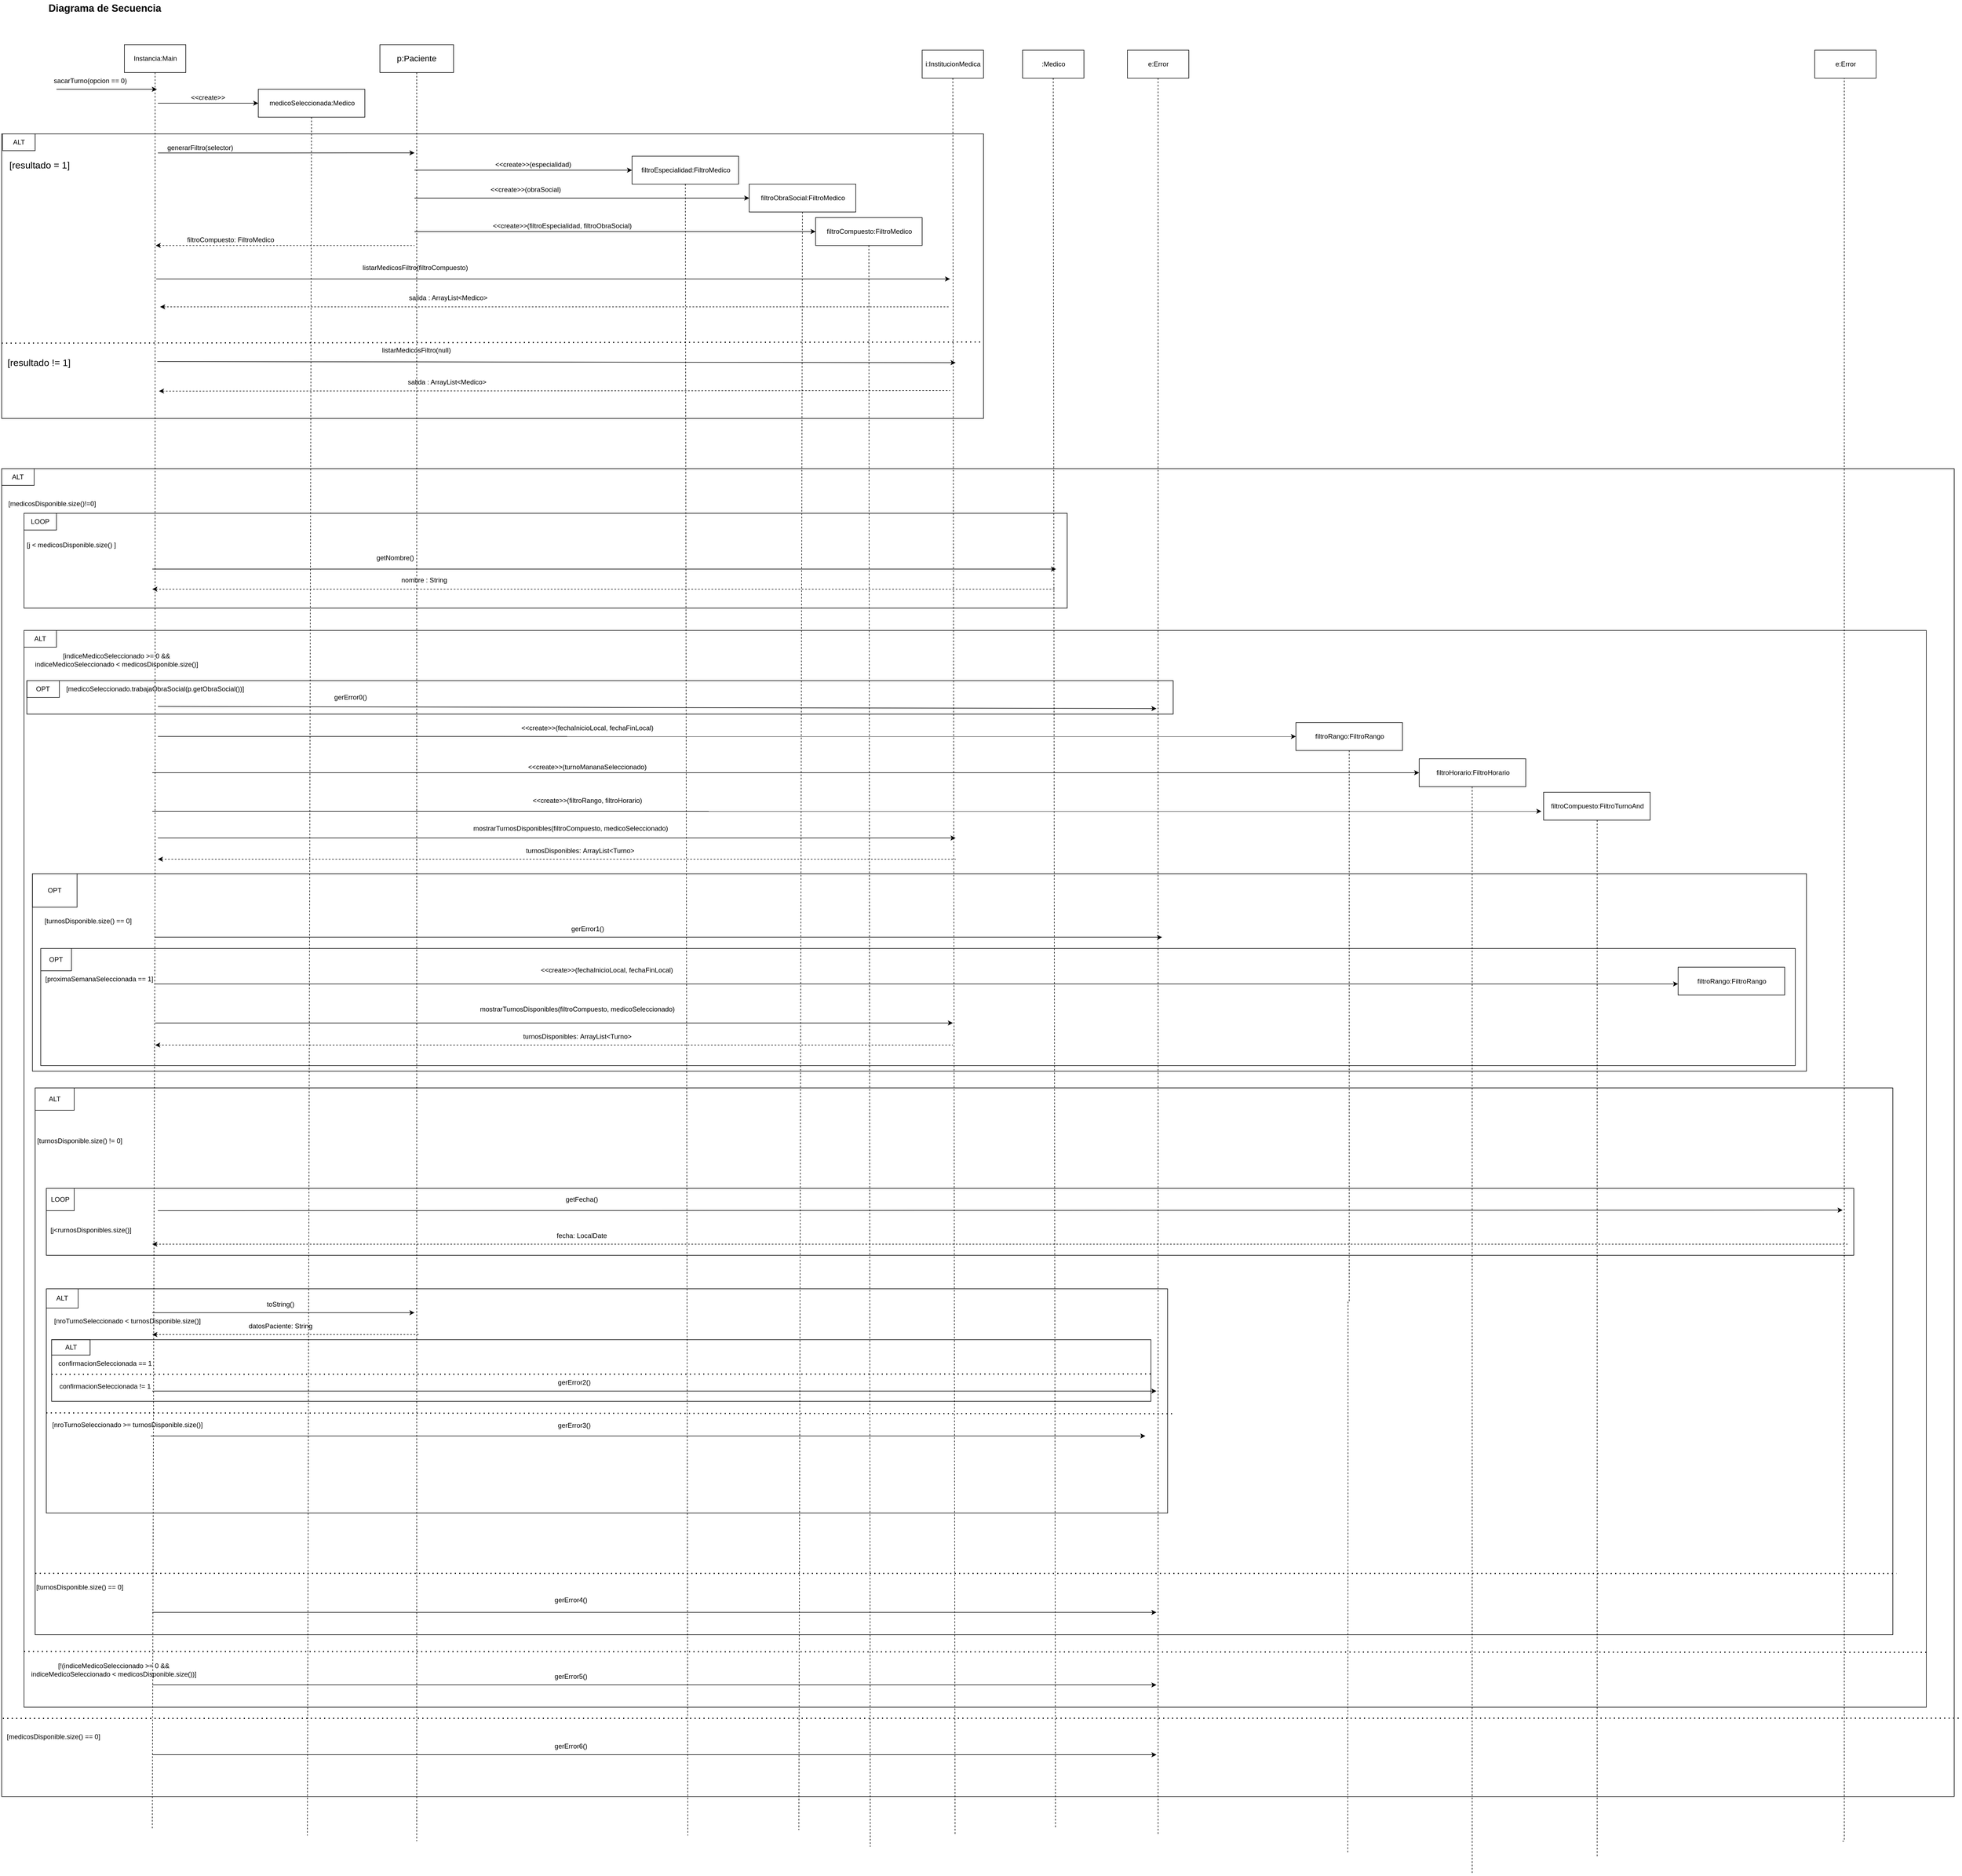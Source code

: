 <mxfile version="20.0.4" type="device"><diagram id="EBJR8EPV6_dT2gja8-X-" name="Página-1"><mxGraphModel dx="3163" dy="1237" grid="1" gridSize="10" guides="1" tooltips="1" connect="1" arrows="1" fold="1" page="1" pageScale="1" pageWidth="827" pageHeight="1169" math="0" shadow="0"><root><mxCell id="0"/><mxCell id="1" parent="0"/><mxCell id="T830kuzSw3Af8yIeznUt-2" style="rounded=0;orthogonalLoop=1;jettySize=auto;html=1;endArrow=none;endFill=0;dashed=1;" parent="1" source="T830kuzSw3Af8yIeznUt-1" edge="1"><mxGeometry relative="1" as="geometry"><mxPoint x="-210" y="3320" as="targetPoint"/><Array as="points"><mxPoint x="-205" y="1350"/><mxPoint x="-205" y="1580"/></Array></mxGeometry></mxCell><mxCell id="T830kuzSw3Af8yIeznUt-1" value="Instancia:Main" style="html=1;" parent="1" vertex="1"><mxGeometry x="-260" y="120" width="110" height="50" as="geometry"/></mxCell><mxCell id="T830kuzSw3Af8yIeznUt-4" style="edgeStyle=none;rounded=0;orthogonalLoop=1;jettySize=auto;html=1;dashed=1;endArrow=none;endFill=0;" parent="1" source="T830kuzSw3Af8yIeznUt-3" edge="1"><mxGeometry relative="1" as="geometry"><mxPoint x="68" y="3330" as="targetPoint"/></mxGeometry></mxCell><mxCell id="T830kuzSw3Af8yIeznUt-3" value="medicoSeleccionada:Medico" style="html=1;" parent="1" vertex="1"><mxGeometry x="-20" y="200" width="191" height="50" as="geometry"/></mxCell><mxCell id="T830kuzSw3Af8yIeznUt-6" value="" style="endArrow=classic;html=1;rounded=0;" parent="1" target="T830kuzSw3Af8yIeznUt-3" edge="1"><mxGeometry width="50" height="50" relative="1" as="geometry"><mxPoint x="-200" y="225" as="sourcePoint"/><mxPoint x="20" y="360" as="targetPoint"/></mxGeometry></mxCell><mxCell id="T830kuzSw3Af8yIeznUt-15" style="edgeStyle=none;rounded=0;orthogonalLoop=1;jettySize=auto;html=1;dashed=1;endArrow=none;endFill=0;" parent="1" source="T830kuzSw3Af8yIeznUt-16" edge="1"><mxGeometry relative="1" as="geometry"><mxPoint x="750" y="3330" as="targetPoint"/></mxGeometry></mxCell><mxCell id="T830kuzSw3Af8yIeznUt-16" value="filtroEspecialidad:FiltroMedico" style="html=1;" parent="1" vertex="1"><mxGeometry x="650" y="320" width="191" height="50" as="geometry"/></mxCell><mxCell id="T830kuzSw3Af8yIeznUt-17" style="edgeStyle=none;rounded=0;orthogonalLoop=1;jettySize=auto;html=1;dashed=1;endArrow=none;endFill=0;" parent="1" source="T830kuzSw3Af8yIeznUt-18" edge="1"><mxGeometry relative="1" as="geometry"><mxPoint x="949" y="3320" as="targetPoint"/></mxGeometry></mxCell><mxCell id="T830kuzSw3Af8yIeznUt-18" value="filtroObraSocial:FiltroMedico" style="html=1;" parent="1" vertex="1"><mxGeometry x="860" y="370" width="191" height="50" as="geometry"/></mxCell><mxCell id="T830kuzSw3Af8yIeznUt-21" value="&amp;lt;&amp;lt;create&amp;gt;&amp;gt;" style="text;html=1;strokeColor=none;fillColor=none;align=center;verticalAlign=middle;whiteSpace=wrap;rounded=0;" parent="1" vertex="1"><mxGeometry x="-140" y="200" width="60" height="30" as="geometry"/></mxCell><mxCell id="T830kuzSw3Af8yIeznUt-22" value="&amp;lt;&amp;lt;create&amp;gt;&amp;gt;(especialidad)" style="text;html=1;strokeColor=none;fillColor=none;align=center;verticalAlign=middle;whiteSpace=wrap;rounded=0;" parent="1" vertex="1"><mxGeometry x="398" y="320" width="150" height="30" as="geometry"/></mxCell><mxCell id="T830kuzSw3Af8yIeznUt-23" style="edgeStyle=none;rounded=0;orthogonalLoop=1;jettySize=auto;html=1;dashed=1;endArrow=none;endFill=0;" parent="1" source="T830kuzSw3Af8yIeznUt-24" edge="1"><mxGeometry relative="1" as="geometry"><mxPoint x="1077" y="3350" as="targetPoint"/></mxGeometry></mxCell><mxCell id="T830kuzSw3Af8yIeznUt-24" value="filtroCompuesto:FiltroMedico" style="html=1;" parent="1" vertex="1"><mxGeometry x="979" y="430" width="191" height="50" as="geometry"/></mxCell><mxCell id="T830kuzSw3Af8yIeznUt-25" value="" style="endArrow=classic;html=1;rounded=0;" parent="1" target="T830kuzSw3Af8yIeznUt-18" edge="1"><mxGeometry width="50" height="50" relative="1" as="geometry"><mxPoint x="260" y="395" as="sourcePoint"/><mxPoint x="300" y="395.336" as="targetPoint"/></mxGeometry></mxCell><mxCell id="T830kuzSw3Af8yIeznUt-26" value="" style="endArrow=classic;html=1;rounded=0;" parent="1" target="T830kuzSw3Af8yIeznUt-24" edge="1"><mxGeometry width="50" height="50" relative="1" as="geometry"><mxPoint x="260" y="455" as="sourcePoint"/><mxPoint x="500" y="454.937" as="targetPoint"/></mxGeometry></mxCell><mxCell id="T830kuzSw3Af8yIeznUt-19" value="" style="endArrow=classic;html=1;rounded=0;" parent="1" target="T830kuzSw3Af8yIeznUt-16" edge="1"><mxGeometry width="50" height="50" relative="1" as="geometry"><mxPoint x="260" y="345" as="sourcePoint"/><mxPoint x="-26" y="367.1" as="targetPoint"/></mxGeometry></mxCell><mxCell id="T830kuzSw3Af8yIeznUt-9" value="" style="rounded=0;whiteSpace=wrap;html=1;fillColor=none;" parent="1" vertex="1"><mxGeometry x="-480" y="280" width="1760" height="510" as="geometry"/></mxCell><mxCell id="T830kuzSw3Af8yIeznUt-10" value="ALT" style="rounded=0;whiteSpace=wrap;html=1;fillColor=none;" parent="1" vertex="1"><mxGeometry x="-478.24" y="280" width="58.24" height="30" as="geometry"/></mxCell><mxCell id="T830kuzSw3Af8yIeznUt-12" value="[resultado = 1]" style="text;html=1;strokeColor=none;fillColor=none;align=center;verticalAlign=middle;whiteSpace=wrap;rounded=0;fontSize=17;" parent="1" vertex="1"><mxGeometry x="-482.06" y="304.82" width="140" height="65.18" as="geometry"/></mxCell><mxCell id="T830kuzSw3Af8yIeznUt-13" value="[resultado != 1]" style="text;html=1;strokeColor=none;fillColor=none;align=center;verticalAlign=middle;whiteSpace=wrap;rounded=0;fontSize=17;" parent="1" vertex="1"><mxGeometry x="-480.0" y="658" width="133.82" height="65.17" as="geometry"/></mxCell><mxCell id="T830kuzSw3Af8yIeznUt-27" value="&amp;lt;&amp;lt;create&amp;gt;&amp;gt;(obraSocial)" style="text;html=1;strokeColor=none;fillColor=none;align=center;verticalAlign=middle;whiteSpace=wrap;rounded=0;" parent="1" vertex="1"><mxGeometry x="390" y="365.18" width="139" height="30" as="geometry"/></mxCell><mxCell id="T830kuzSw3Af8yIeznUt-28" value="&amp;lt;&amp;lt;create&amp;gt;&amp;gt;(filtroEspecialidad, filtroObraSocial)" style="text;html=1;strokeColor=none;fillColor=none;align=center;verticalAlign=middle;whiteSpace=wrap;rounded=0;" parent="1" vertex="1"><mxGeometry x="390" y="430" width="270" height="30" as="geometry"/></mxCell><mxCell id="T830kuzSw3Af8yIeznUt-29" style="rounded=0;orthogonalLoop=1;jettySize=auto;html=1;endArrow=none;endFill=0;dashed=1;" parent="1" source="T830kuzSw3Af8yIeznUt-30" edge="1"><mxGeometry relative="1" as="geometry"><mxPoint x="1229" y="3330" as="targetPoint"/></mxGeometry></mxCell><mxCell id="T830kuzSw3Af8yIeznUt-30" value="i:InstitucionMedica" style="html=1;" parent="1" vertex="1"><mxGeometry x="1170" y="130" width="110" height="50" as="geometry"/></mxCell><mxCell id="T830kuzSw3Af8yIeznUt-31" value="" style="endArrow=classic;html=1;rounded=0;" parent="1" edge="1"><mxGeometry width="50" height="50" relative="1" as="geometry"><mxPoint x="-203.0" y="540" as="sourcePoint"/><mxPoint x="1220" y="540" as="targetPoint"/></mxGeometry></mxCell><mxCell id="T830kuzSw3Af8yIeznUt-32" value="listarMedicosFiltro(filtroCompuesto)" style="text;html=1;align=center;verticalAlign=middle;resizable=0;points=[];autosize=1;strokeColor=none;fillColor=none;" parent="1" vertex="1"><mxGeometry x="156" y="505" width="210" height="30" as="geometry"/></mxCell><mxCell id="T830kuzSw3Af8yIeznUt-33" value="" style="endArrow=none;html=1;rounded=0;endFill=0;startArrow=classic;startFill=1;dashed=1;" parent="1" edge="1"><mxGeometry width="50" height="50" relative="1" as="geometry"><mxPoint x="-196.0" y="590" as="sourcePoint"/><mxPoint x="1220" y="590" as="targetPoint"/></mxGeometry></mxCell><mxCell id="T830kuzSw3Af8yIeznUt-34" value="salida : ArrayList&amp;lt;Medico&amp;gt;" style="text;html=1;align=center;verticalAlign=middle;resizable=0;points=[];autosize=1;strokeColor=none;fillColor=none;" parent="1" vertex="1"><mxGeometry x="240" y="564" width="160" height="20" as="geometry"/></mxCell><mxCell id="T830kuzSw3Af8yIeznUt-35" value="" style="endArrow=classic;html=1;rounded=0;" parent="1" edge="1"><mxGeometry width="50" height="50" relative="1" as="geometry"><mxPoint x="-201.0" y="688" as="sourcePoint"/><mxPoint x="1230" y="690" as="targetPoint"/></mxGeometry></mxCell><mxCell id="T830kuzSw3Af8yIeznUt-36" value="listarMedicosFiltro(null)" style="text;html=1;align=center;verticalAlign=middle;resizable=0;points=[];autosize=1;strokeColor=none;fillColor=none;" parent="1" vertex="1"><mxGeometry x="188" y="653" width="150" height="30" as="geometry"/></mxCell><mxCell id="T830kuzSw3Af8yIeznUt-37" value="" style="endArrow=none;html=1;rounded=0;endFill=0;startArrow=classic;startFill=1;dashed=1;" parent="1" edge="1"><mxGeometry width="50" height="50" relative="1" as="geometry"><mxPoint x="-198.0" y="741" as="sourcePoint"/><mxPoint x="1220" y="740" as="targetPoint"/></mxGeometry></mxCell><mxCell id="T830kuzSw3Af8yIeznUt-38" value="salida : ArrayList&amp;lt;Medico&amp;gt;" style="text;html=1;align=center;verticalAlign=middle;resizable=0;points=[];autosize=1;strokeColor=none;fillColor=none;" parent="1" vertex="1"><mxGeometry x="238" y="715" width="160" height="20" as="geometry"/></mxCell><mxCell id="T830kuzSw3Af8yIeznUt-39" value="" style="endArrow=none;dashed=1;html=1;dashPattern=1 3;strokeWidth=2;rounded=0;" parent="1" edge="1"><mxGeometry width="50" height="50" relative="1" as="geometry"><mxPoint x="-480" y="655" as="sourcePoint"/><mxPoint x="1280" y="653" as="targetPoint"/></mxGeometry></mxCell><mxCell id="T830kuzSw3Af8yIeznUt-40" value="" style="rounded=0;whiteSpace=wrap;html=1;fillColor=none;" parent="1" vertex="1"><mxGeometry x="-480" y="880" width="3500" height="2380" as="geometry"/></mxCell><mxCell id="T830kuzSw3Af8yIeznUt-41" value="ALT" style="rounded=0;whiteSpace=wrap;html=1;fillColor=none;" parent="1" vertex="1"><mxGeometry x="-480" y="880" width="58.24" height="30" as="geometry"/></mxCell><mxCell id="T830kuzSw3Af8yIeznUt-42" value="[medicosDisponible.size()!=0]" style="text;html=1;strokeColor=none;fillColor=none;align=center;verticalAlign=middle;whiteSpace=wrap;rounded=0;" parent="1" vertex="1"><mxGeometry x="-434.85" y="910" width="90.59" height="65.183" as="geometry"/></mxCell><mxCell id="T830kuzSw3Af8yIeznUt-43" value="[medicosDisponible.size() == 0]" style="text;html=1;strokeColor=none;fillColor=none;align=center;verticalAlign=middle;whiteSpace=wrap;rounded=0;" parent="1" vertex="1"><mxGeometry x="-480" y="3120" width="185.59" height="65.17" as="geometry"/></mxCell><mxCell id="T830kuzSw3Af8yIeznUt-45" value="" style="rounded=0;whiteSpace=wrap;html=1;fillColor=none;" parent="1" vertex="1"><mxGeometry x="-440" y="960" width="1870" height="170" as="geometry"/></mxCell><mxCell id="T830kuzSw3Af8yIeznUt-46" value="LOOP" style="rounded=0;whiteSpace=wrap;html=1;fillColor=none;" parent="1" vertex="1"><mxGeometry x="-440" y="960" width="58.24" height="30" as="geometry"/></mxCell><mxCell id="T830kuzSw3Af8yIeznUt-48" value="[j &amp;lt; medicosDisponible.size() ]" style="text;html=1;strokeColor=none;fillColor=none;align=center;verticalAlign=middle;whiteSpace=wrap;rounded=0;" parent="1" vertex="1"><mxGeometry x="-440" y="984.82" width="170" height="65.18" as="geometry"/></mxCell><mxCell id="T830kuzSw3Af8yIeznUt-49" style="rounded=0;orthogonalLoop=1;jettySize=auto;html=1;endArrow=none;endFill=0;dashed=1;" parent="1" source="T830kuzSw3Af8yIeznUt-50" edge="1"><mxGeometry relative="1" as="geometry"><mxPoint x="1409" y="3315.555" as="targetPoint"/></mxGeometry></mxCell><mxCell id="T830kuzSw3Af8yIeznUt-50" value=":Medico" style="html=1;" parent="1" vertex="1"><mxGeometry x="1350" y="130" width="110" height="50" as="geometry"/></mxCell><mxCell id="T830kuzSw3Af8yIeznUt-51" value="" style="endArrow=classic;html=1;rounded=0;" parent="1" edge="1"><mxGeometry width="50" height="50" relative="1" as="geometry"><mxPoint x="-210" y="1060" as="sourcePoint"/><mxPoint x="1410" y="1060" as="targetPoint"/></mxGeometry></mxCell><mxCell id="T830kuzSw3Af8yIeznUt-52" value="getNombre()" style="text;html=1;align=center;verticalAlign=middle;resizable=0;points=[];autosize=1;strokeColor=none;fillColor=none;" parent="1" vertex="1"><mxGeometry x="184.59" y="1030" width="80" height="20" as="geometry"/></mxCell><mxCell id="T830kuzSw3Af8yIeznUt-54" value="" style="endArrow=none;html=1;rounded=0;endFill=0;startArrow=classic;startFill=1;dashed=1;" parent="1" edge="1"><mxGeometry width="50" height="50" relative="1" as="geometry"><mxPoint x="-210" y="1096" as="sourcePoint"/><mxPoint x="1410" y="1096" as="targetPoint"/></mxGeometry></mxCell><mxCell id="T830kuzSw3Af8yIeznUt-55" value="nombre : String" style="text;html=1;align=center;verticalAlign=middle;resizable=0;points=[];autosize=1;strokeColor=none;fillColor=none;" parent="1" vertex="1"><mxGeometry x="226.59" y="1070" width="100" height="20" as="geometry"/></mxCell><mxCell id="T830kuzSw3Af8yIeznUt-57" value="ALT" style="rounded=0;whiteSpace=wrap;html=1;fillColor=none;" parent="1" vertex="1"><mxGeometry x="-440" y="1170" width="58.24" height="30" as="geometry"/></mxCell><mxCell id="T830kuzSw3Af8yIeznUt-58" value="[indiceMedicoSeleccionado &amp;gt;= 0 &amp;amp;&amp;amp; indiceMedicoSeleccionado &amp;lt; medicosDisponible.size()]" style="text;html=1;strokeColor=none;fillColor=none;align=center;verticalAlign=middle;whiteSpace=wrap;rounded=0;" parent="1" vertex="1"><mxGeometry x="-434.85" y="1190" width="321.76" height="65.18" as="geometry"/></mxCell><mxCell id="1_CJOZ4o1NjYepCxBy6E-1" value="" style="rounded=0;whiteSpace=wrap;html=1;fillColor=none;" parent="1" vertex="1"><mxGeometry x="-440" y="1170" width="3410" height="1930" as="geometry"/></mxCell><mxCell id="1_CJOZ4o1NjYepCxBy6E-2" value="" style="rounded=0;whiteSpace=wrap;html=1;fillColor=none;" parent="1" vertex="1"><mxGeometry x="-434.85" y="1260" width="2054.85" height="60" as="geometry"/></mxCell><mxCell id="1_CJOZ4o1NjYepCxBy6E-4" value="OPT" style="rounded=0;whiteSpace=wrap;html=1;fillColor=none;" parent="1" vertex="1"><mxGeometry x="-434.85" y="1260" width="58.24" height="30" as="geometry"/></mxCell><mxCell id="1_CJOZ4o1NjYepCxBy6E-6" value="" style="endArrow=classic;html=1;rounded=0;" parent="1" edge="1"><mxGeometry width="50" height="50" relative="1" as="geometry"><mxPoint x="-381.76" y="200" as="sourcePoint"/><mxPoint x="-201.76" y="200" as="targetPoint"/></mxGeometry></mxCell><mxCell id="1_CJOZ4o1NjYepCxBy6E-7" value="sacarTurno(opcion == 0)" style="text;html=1;strokeColor=none;fillColor=none;align=center;verticalAlign=middle;whiteSpace=wrap;rounded=0;" parent="1" vertex="1"><mxGeometry x="-395.58" y="170" width="150" height="30" as="geometry"/></mxCell><mxCell id="1_CJOZ4o1NjYepCxBy6E-8" value="&lt;span style=&quot;font-size: 18px;&quot;&gt;&lt;font style=&quot;font-size: 18px;&quot;&gt;Diagrama de Secuencia&lt;/font&gt;&lt;/span&gt;" style="text;html=1;strokeColor=none;fillColor=none;align=center;verticalAlign=middle;whiteSpace=wrap;rounded=0;fontSize=18;fontStyle=1" parent="1" vertex="1"><mxGeometry x="-410" y="40" width="230" height="30" as="geometry"/></mxCell><mxCell id="OgvEEjczR3sJGs_Z30cg-75" style="edgeStyle=orthogonalEdgeStyle;rounded=0;orthogonalLoop=1;jettySize=auto;html=1;dashed=1;endArrow=none;endFill=0;" parent="1" source="1_CJOZ4o1NjYepCxBy6E-10" edge="1"><mxGeometry relative="1" as="geometry"><mxPoint x="264" y="3340" as="targetPoint"/></mxGeometry></mxCell><mxCell id="1_CJOZ4o1NjYepCxBy6E-10" value="&lt;font style=&quot;font-size: 15px;&quot;&gt;p:Paciente&lt;/font&gt;" style="rounded=0;whiteSpace=wrap;html=1;fontSize=17;" parent="1" vertex="1"><mxGeometry x="198" y="120" width="132" height="50" as="geometry"/></mxCell><mxCell id="1_CJOZ4o1NjYepCxBy6E-16" value="" style="endArrow=classic;html=1;rounded=0;" parent="1" edge="1"><mxGeometry width="50" height="50" relative="1" as="geometry"><mxPoint x="-200" y="314.17" as="sourcePoint"/><mxPoint x="260" y="314" as="targetPoint"/></mxGeometry></mxCell><mxCell id="1_CJOZ4o1NjYepCxBy6E-17" value="generarFiltro(selector)" style="text;html=1;strokeColor=none;fillColor=none;align=center;verticalAlign=middle;whiteSpace=wrap;rounded=0;" parent="1" vertex="1"><mxGeometry x="-178.24" y="290" width="108.24" height="30" as="geometry"/></mxCell><mxCell id="1_CJOZ4o1NjYepCxBy6E-18" value="" style="endArrow=none;html=1;rounded=0;endFill=0;startArrow=classic;startFill=1;dashed=1;" parent="1" edge="1"><mxGeometry width="50" height="50" relative="1" as="geometry"><mxPoint x="-204" y="480" as="sourcePoint"/><mxPoint x="260" y="480" as="targetPoint"/></mxGeometry></mxCell><mxCell id="1_CJOZ4o1NjYepCxBy6E-19" value="filtroCompuesto: FiltroMedico" style="text;html=1;align=center;verticalAlign=middle;resizable=0;points=[];autosize=1;strokeColor=none;fillColor=none;" parent="1" vertex="1"><mxGeometry x="-160" y="455" width="180" height="30" as="geometry"/></mxCell><mxCell id="1_CJOZ4o1NjYepCxBy6E-20" value="" style="endArrow=classic;html=1;rounded=0;" parent="1" edge="1"><mxGeometry width="50" height="50" relative="1" as="geometry"><mxPoint x="-200" y="1306.29" as="sourcePoint"/><mxPoint x="1590" y="1310" as="targetPoint"/></mxGeometry></mxCell><mxCell id="1_CJOZ4o1NjYepCxBy6E-23" style="edgeStyle=orthogonalEdgeStyle;rounded=0;orthogonalLoop=1;jettySize=auto;html=1;dashed=1;fontSize=15;endArrow=none;endFill=0;" parent="1" source="1_CJOZ4o1NjYepCxBy6E-22" edge="1"><mxGeometry relative="1" as="geometry"><mxPoint x="1593" y="3330" as="targetPoint"/></mxGeometry></mxCell><mxCell id="1_CJOZ4o1NjYepCxBy6E-22" value="e:Error" style="html=1;" parent="1" vertex="1"><mxGeometry x="1538" y="130" width="110" height="50" as="geometry"/></mxCell><mxCell id="1_CJOZ4o1NjYepCxBy6E-24" value="gerError0()" style="text;html=1;align=center;verticalAlign=middle;resizable=0;points=[];autosize=1;strokeColor=none;fillColor=none;" parent="1" vertex="1"><mxGeometry x="104.59" y="1275" width="80" height="30" as="geometry"/></mxCell><mxCell id="1_CJOZ4o1NjYepCxBy6E-40" style="edgeStyle=orthogonalEdgeStyle;rounded=0;orthogonalLoop=1;jettySize=auto;html=1;dashed=1;fontSize=15;endArrow=none;endFill=0;" parent="1" source="1_CJOZ4o1NjYepCxBy6E-35" edge="1"><mxGeometry relative="1" as="geometry"><mxPoint x="1933" y="3360" as="targetPoint"/></mxGeometry></mxCell><mxCell id="1_CJOZ4o1NjYepCxBy6E-35" value="filtroRango:FiltroRango" style="html=1;" parent="1" vertex="1"><mxGeometry x="1840" y="1335.18" width="191" height="50" as="geometry"/></mxCell><mxCell id="1_CJOZ4o1NjYepCxBy6E-41" style="edgeStyle=orthogonalEdgeStyle;rounded=0;orthogonalLoop=1;jettySize=auto;html=1;dashed=1;fontSize=15;endArrow=none;endFill=0;" parent="1" source="1_CJOZ4o1NjYepCxBy6E-37" edge="1"><mxGeometry relative="1" as="geometry"><mxPoint x="2156" y="3400" as="targetPoint"/><Array as="points"><mxPoint x="2156" y="3390"/></Array></mxGeometry></mxCell><mxCell id="1_CJOZ4o1NjYepCxBy6E-37" value="filtroHorario:FiltroHorario" style="html=1;" parent="1" vertex="1"><mxGeometry x="2061" y="1400" width="191" height="50" as="geometry"/></mxCell><mxCell id="1_CJOZ4o1NjYepCxBy6E-42" style="edgeStyle=orthogonalEdgeStyle;rounded=0;orthogonalLoop=1;jettySize=auto;html=1;dashed=1;fontSize=15;endArrow=none;endFill=0;" parent="1" source="1_CJOZ4o1NjYepCxBy6E-38" edge="1"><mxGeometry relative="1" as="geometry"><mxPoint x="2380" y="3370" as="targetPoint"/><Array as="points"><mxPoint x="2380" y="2150"/></Array></mxGeometry></mxCell><mxCell id="1_CJOZ4o1NjYepCxBy6E-38" value="filtroCompuesto:FiltroTurnoAnd" style="html=1;" parent="1" vertex="1"><mxGeometry x="2284" y="1460" width="191" height="50" as="geometry"/></mxCell><mxCell id="1_CJOZ4o1NjYepCxBy6E-43" value="" style="endArrow=classic;html=1;rounded=0;entryX=0;entryY=0.5;entryDx=0;entryDy=0;" parent="1" target="1_CJOZ4o1NjYepCxBy6E-35" edge="1"><mxGeometry width="50" height="50" relative="1" as="geometry"><mxPoint x="-200" y="1360" as="sourcePoint"/><mxPoint x="1790" y="1342" as="targetPoint"/></mxGeometry></mxCell><mxCell id="1_CJOZ4o1NjYepCxBy6E-44" value="" style="endArrow=classic;html=1;rounded=0;entryX=0;entryY=0.5;entryDx=0;entryDy=0;" parent="1" target="1_CJOZ4o1NjYepCxBy6E-37" edge="1"><mxGeometry width="50" height="50" relative="1" as="geometry"><mxPoint x="-210" y="1425" as="sourcePoint"/><mxPoint x="1800" y="1385.18" as="targetPoint"/></mxGeometry></mxCell><mxCell id="1_CJOZ4o1NjYepCxBy6E-45" value="" style="endArrow=classic;html=1;rounded=0;" parent="1" edge="1"><mxGeometry width="50" height="50" relative="1" as="geometry"><mxPoint x="-210" y="1494" as="sourcePoint"/><mxPoint x="2280" y="1494.17" as="targetPoint"/></mxGeometry></mxCell><mxCell id="1_CJOZ4o1NjYepCxBy6E-46" value="&amp;lt;&amp;lt;create&amp;gt;&amp;gt;(fechaInicioLocal, fechaFinLocal)" style="text;html=1;strokeColor=none;fillColor=none;align=center;verticalAlign=middle;whiteSpace=wrap;rounded=0;" parent="1" vertex="1"><mxGeometry x="450" y="1330" width="240" height="30" as="geometry"/></mxCell><mxCell id="1_CJOZ4o1NjYepCxBy6E-47" value="&amp;lt;&amp;lt;create&amp;gt;&amp;gt;(turnoMananaSeleccionado)" style="text;html=1;strokeColor=none;fillColor=none;align=center;verticalAlign=middle;whiteSpace=wrap;rounded=0;" parent="1" vertex="1"><mxGeometry x="450" y="1400" width="240" height="30" as="geometry"/></mxCell><mxCell id="1_CJOZ4o1NjYepCxBy6E-48" value="&amp;lt;&amp;lt;create&amp;gt;&amp;gt;(filtroRango, filtroHorario)" style="text;html=1;strokeColor=none;fillColor=none;align=center;verticalAlign=middle;whiteSpace=wrap;rounded=0;" parent="1" vertex="1"><mxGeometry x="450" y="1460" width="240" height="30" as="geometry"/></mxCell><mxCell id="1_CJOZ4o1NjYepCxBy6E-50" value="" style="endArrow=classic;html=1;rounded=0;" parent="1" edge="1"><mxGeometry width="50" height="50" relative="1" as="geometry"><mxPoint x="-200" y="1542" as="sourcePoint"/><mxPoint x="1230" y="1542" as="targetPoint"/></mxGeometry></mxCell><mxCell id="1_CJOZ4o1NjYepCxBy6E-53" value="mostrarTurnosDisponibles(filtroCompuesto, medicoSeleccionado)" style="text;html=1;strokeColor=none;fillColor=none;align=center;verticalAlign=middle;whiteSpace=wrap;rounded=0;" parent="1" vertex="1"><mxGeometry x="310" y="1510" width="460" height="30" as="geometry"/></mxCell><mxCell id="1_CJOZ4o1NjYepCxBy6E-54" value="" style="endArrow=none;html=1;rounded=0;endFill=0;startArrow=classic;startFill=1;dashed=1;" parent="1" edge="1"><mxGeometry width="50" height="50" relative="1" as="geometry"><mxPoint x="-200" y="1580" as="sourcePoint"/><mxPoint x="1230" y="1580" as="targetPoint"/></mxGeometry></mxCell><mxCell id="1_CJOZ4o1NjYepCxBy6E-55" value="turnosDisponibles:&amp;nbsp;ArrayList&amp;lt;Turno&amp;gt;" style="text;html=1;strokeColor=none;fillColor=none;align=center;verticalAlign=middle;whiteSpace=wrap;rounded=0;" parent="1" vertex="1"><mxGeometry x="326.59" y="1550" width="460" height="30" as="geometry"/></mxCell><mxCell id="OgvEEjczR3sJGs_Z30cg-4" value="" style="group" parent="1" vertex="1" connectable="0"><mxGeometry x="-434.85" y="1470" width="3190" height="590" as="geometry"/></mxCell><mxCell id="OgvEEjczR3sJGs_Z30cg-5" value="" style="rounded=0;whiteSpace=wrap;html=1;fillColor=none;" parent="OgvEEjczR3sJGs_Z30cg-4" vertex="1"><mxGeometry x="10" y="136" width="3180" height="354" as="geometry"/></mxCell><mxCell id="OgvEEjczR3sJGs_Z30cg-6" value="OPT" style="rounded=0;whiteSpace=wrap;html=1;fillColor=none;" parent="OgvEEjczR3sJGs_Z30cg-4" vertex="1"><mxGeometry x="10" y="136" width="80" height="60" as="geometry"/></mxCell><mxCell id="OgvEEjczR3sJGs_Z30cg-7" value="[turnosDisponible.size() == 0]" style="text;html=1;strokeColor=none;fillColor=none;align=center;verticalAlign=middle;whiteSpace=wrap;rounded=0;" parent="OgvEEjczR3sJGs_Z30cg-4" vertex="1"><mxGeometry x="-10" y="206" width="240" height="30" as="geometry"/></mxCell><mxCell id="OgvEEjczR3sJGs_Z30cg-13" value="" style="endArrow=classic;html=1;rounded=0;" parent="OgvEEjczR3sJGs_Z30cg-4" edge="1"><mxGeometry width="50" height="50" relative="1" as="geometry"><mxPoint x="230" y="250" as="sourcePoint"/><mxPoint x="2034.85" y="250" as="targetPoint"/></mxGeometry></mxCell><mxCell id="OgvEEjczR3sJGs_Z30cg-14" value="gerError1()" style="text;html=1;align=center;verticalAlign=middle;resizable=0;points=[];autosize=1;strokeColor=none;fillColor=none;" parent="OgvEEjczR3sJGs_Z30cg-4" vertex="1"><mxGeometry x="964.85" y="220" width="80" height="30" as="geometry"/></mxCell><mxCell id="OgvEEjczR3sJGs_Z30cg-16" value="OPT" style="rounded=0;whiteSpace=wrap;html=1;fillColor=none;" parent="OgvEEjczR3sJGs_Z30cg-4" vertex="1"><mxGeometry x="24.85" y="270" width="55.15" height="40" as="geometry"/></mxCell><mxCell id="OgvEEjczR3sJGs_Z30cg-17" value="" style="rounded=0;whiteSpace=wrap;html=1;fillColor=none;" parent="OgvEEjczR3sJGs_Z30cg-4" vertex="1"><mxGeometry x="24.85" y="270" width="3145.15" height="210" as="geometry"/></mxCell><mxCell id="1_CJOZ4o1NjYepCxBy6E-68" value="filtroRango:FiltroRango" style="html=1;" parent="OgvEEjczR3sJGs_Z30cg-4" vertex="1"><mxGeometry x="2960" y="303.57" width="191" height="50" as="geometry"/></mxCell><mxCell id="1_CJOZ4o1NjYepCxBy6E-69" value="" style="endArrow=classic;html=1;rounded=0;" parent="OgvEEjczR3sJGs_Z30cg-4" edge="1"><mxGeometry width="50" height="50" relative="1" as="geometry"><mxPoint x="230" y="333.57" as="sourcePoint"/><mxPoint x="2960" y="333.57" as="targetPoint"/></mxGeometry></mxCell><mxCell id="1_CJOZ4o1NjYepCxBy6E-70" value="&amp;lt;&amp;lt;create&amp;gt;&amp;gt;(fechaInicioLocal, fechaFinLocal)" style="text;html=1;strokeColor=none;fillColor=none;align=center;verticalAlign=middle;whiteSpace=wrap;rounded=0;" parent="OgvEEjczR3sJGs_Z30cg-4" vertex="1"><mxGeometry x="920" y="293.57" width="240" height="30" as="geometry"/></mxCell><mxCell id="1_CJOZ4o1NjYepCxBy6E-71" value="" style="endArrow=classic;html=1;rounded=0;" parent="OgvEEjczR3sJGs_Z30cg-4" edge="1"><mxGeometry width="50" height="50" relative="1" as="geometry"><mxPoint x="230" y="403.57" as="sourcePoint"/><mxPoint x="1660" y="403.57" as="targetPoint"/></mxGeometry></mxCell><mxCell id="1_CJOZ4o1NjYepCxBy6E-72" value="mostrarTurnosDisponibles(filtroCompuesto, medicoSeleccionado)" style="text;html=1;strokeColor=none;fillColor=none;align=center;verticalAlign=middle;whiteSpace=wrap;rounded=0;" parent="OgvEEjczR3sJGs_Z30cg-4" vertex="1"><mxGeometry x="756.59" y="363.57" width="460" height="30" as="geometry"/></mxCell><mxCell id="OgvEEjczR3sJGs_Z30cg-18" value="[proximaSemanaSeleccionada == 1]" style="text;html=1;strokeColor=none;fillColor=none;align=center;verticalAlign=middle;whiteSpace=wrap;rounded=0;" parent="OgvEEjczR3sJGs_Z30cg-4" vertex="1"><mxGeometry x="10.0" y="310" width="240" height="30" as="geometry"/></mxCell><mxCell id="OgvEEjczR3sJGs_Z30cg-19" value="" style="endArrow=none;html=1;rounded=0;endFill=0;startArrow=classic;startFill=1;dashed=1;" parent="OgvEEjczR3sJGs_Z30cg-4" edge="1"><mxGeometry width="50" height="50" relative="1" as="geometry"><mxPoint x="230" y="443.14" as="sourcePoint"/><mxPoint x="1660" y="443.14" as="targetPoint"/></mxGeometry></mxCell><mxCell id="OgvEEjczR3sJGs_Z30cg-20" value="turnosDisponibles:&amp;nbsp;ArrayList&amp;lt;Turno&amp;gt;" style="text;html=1;strokeColor=none;fillColor=none;align=center;verticalAlign=middle;whiteSpace=wrap;rounded=0;" parent="OgvEEjczR3sJGs_Z30cg-4" vertex="1"><mxGeometry x="756.59" y="413.14" width="460" height="30" as="geometry"/></mxCell><mxCell id="1_CJOZ4o1NjYepCxBy6E-73" value="" style="rounded=0;whiteSpace=wrap;html=1;fillColor=none;" parent="1" vertex="1"><mxGeometry x="-420" y="1990" width="3330" height="980" as="geometry"/></mxCell><mxCell id="1_CJOZ4o1NjYepCxBy6E-74" value="ALT" style="rounded=0;whiteSpace=wrap;html=1;fillColor=none;" parent="1" vertex="1"><mxGeometry x="-420" y="1990" width="70" height="40" as="geometry"/></mxCell><mxCell id="1_CJOZ4o1NjYepCxBy6E-85" value="[turnosDisponible.size() != 0]" style="text;html=1;strokeColor=none;fillColor=none;align=center;verticalAlign=middle;whiteSpace=wrap;rounded=0;" parent="1" vertex="1"><mxGeometry x="-460" y="2070" width="240" height="30" as="geometry"/></mxCell><mxCell id="1_CJOZ4o1NjYepCxBy6E-86" value="" style="rounded=0;whiteSpace=wrap;html=1;fillColor=none;" parent="1" vertex="1"><mxGeometry x="-400" y="2170" width="3240" height="120" as="geometry"/></mxCell><mxCell id="1_CJOZ4o1NjYepCxBy6E-87" value="LOOP" style="rounded=0;whiteSpace=wrap;html=1;fillColor=none;" parent="1" vertex="1"><mxGeometry x="-400" y="2170" width="50" height="40" as="geometry"/></mxCell><mxCell id="1_CJOZ4o1NjYepCxBy6E-88" value="[j&amp;lt;rurnosDisponibles.size()]" style="text;html=1;strokeColor=none;fillColor=none;align=center;verticalAlign=middle;whiteSpace=wrap;rounded=0;" parent="1" vertex="1"><mxGeometry x="-440" y="2230" width="240" height="30" as="geometry"/></mxCell><mxCell id="1_CJOZ4o1NjYepCxBy6E-91" value="" style="group" parent="1" vertex="1" connectable="0"><mxGeometry x="-400" y="2350" width="2010" height="402" as="geometry"/></mxCell><mxCell id="1_CJOZ4o1NjYepCxBy6E-89" value="" style="rounded=0;whiteSpace=wrap;html=1;fillColor=none;" parent="1_CJOZ4o1NjYepCxBy6E-91" vertex="1"><mxGeometry width="2010" height="402" as="geometry"/></mxCell><mxCell id="1_CJOZ4o1NjYepCxBy6E-90" value="ALT" style="rounded=0;whiteSpace=wrap;html=1;fillColor=none;" parent="1_CJOZ4o1NjYepCxBy6E-91" vertex="1"><mxGeometry width="57.079" height="34.536" as="geometry"/></mxCell><mxCell id="OgvEEjczR3sJGs_Z30cg-30" value="[nroTurnoSeleccionado &amp;lt; turnosDisponible.size()]" style="text;html=1;align=center;verticalAlign=middle;resizable=0;points=[];autosize=1;strokeColor=none;fillColor=none;" parent="1_CJOZ4o1NjYepCxBy6E-91" vertex="1"><mxGeometry y="42.822" width="290" height="30" as="geometry"/></mxCell><mxCell id="OgvEEjczR3sJGs_Z30cg-60" value="[nroTurnoSeleccionado &amp;gt;= turnosDisponible.size()]" style="text;html=1;align=center;verticalAlign=middle;resizable=0;points=[];autosize=1;strokeColor=none;fillColor=none;" parent="1_CJOZ4o1NjYepCxBy6E-91" vertex="1"><mxGeometry y="229.317" width="290" height="30" as="geometry"/></mxCell><mxCell id="OgvEEjczR3sJGs_Z30cg-36" value="datosPaciente: String" style="text;html=1;strokeColor=none;fillColor=none;align=center;verticalAlign=middle;whiteSpace=wrap;rounded=0;" parent="1_CJOZ4o1NjYepCxBy6E-91" vertex="1"><mxGeometry x="190" y="52.0" width="460" height="30" as="geometry"/></mxCell><mxCell id="OgvEEjczR3sJGs_Z30cg-33" value="" style="endArrow=none;html=1;rounded=0;endFill=0;startArrow=classic;startFill=1;dashed=1;" parent="1_CJOZ4o1NjYepCxBy6E-91" edge="1"><mxGeometry width="50" height="50" relative="1" as="geometry"><mxPoint x="190" y="82" as="sourcePoint"/><mxPoint x="670" y="82" as="targetPoint"/></mxGeometry></mxCell><mxCell id="OgvEEjczR3sJGs_Z30cg-32" value="toString()" style="text;html=1;strokeColor=none;fillColor=none;align=center;verticalAlign=middle;whiteSpace=wrap;rounded=0;" parent="1_CJOZ4o1NjYepCxBy6E-91" vertex="1"><mxGeometry x="190" y="12.82" width="460" height="30" as="geometry"/></mxCell><mxCell id="OgvEEjczR3sJGs_Z30cg-31" value="" style="endArrow=classic;html=1;rounded=0;" parent="1_CJOZ4o1NjYepCxBy6E-91" edge="1"><mxGeometry width="50" height="50" relative="1" as="geometry"><mxPoint x="190.0" y="42.82" as="sourcePoint"/><mxPoint x="660" y="42.82" as="targetPoint"/></mxGeometry></mxCell><mxCell id="OgvEEjczR3sJGs_Z30cg-37" value="" style="group" parent="1_CJOZ4o1NjYepCxBy6E-91" vertex="1" connectable="0"><mxGeometry x="9.518" y="91.175" width="1970.923" height="236.227" as="geometry"/></mxCell><mxCell id="OgvEEjczR3sJGs_Z30cg-38" value="" style="rounded=0;whiteSpace=wrap;html=1;fillColor=none;" parent="OgvEEjczR3sJGs_Z30cg-37" vertex="1"><mxGeometry width="1970.588" height="110.515" as="geometry"/></mxCell><mxCell id="OgvEEjczR3sJGs_Z30cg-39" value="ALT" style="rounded=0;whiteSpace=wrap;html=1;fillColor=none;" parent="OgvEEjczR3sJGs_Z30cg-37" vertex="1"><mxGeometry width="68.971" height="27.629" as="geometry"/></mxCell><mxCell id="OgvEEjczR3sJGs_Z30cg-40" value="confirmacionSeleccionada == 1" style="text;html=1;align=center;verticalAlign=middle;resizable=0;points=[];autosize=1;strokeColor=none;fillColor=none;" parent="OgvEEjczR3sJGs_Z30cg-37" vertex="1"><mxGeometry y="27.629" width="190" height="30" as="geometry"/></mxCell><mxCell id="OgvEEjczR3sJGs_Z30cg-41" value="" style="endArrow=none;dashed=1;html=1;dashPattern=1 3;strokeWidth=2;rounded=0;" parent="OgvEEjczR3sJGs_Z30cg-37" edge="1"><mxGeometry width="50" height="50" relative="1" as="geometry"><mxPoint y="62.165" as="sourcePoint"/><mxPoint x="1970.923" y="61.474" as="targetPoint"/></mxGeometry></mxCell><mxCell id="OgvEEjczR3sJGs_Z30cg-59" value="gerError2()" style="text;html=1;align=center;verticalAlign=middle;resizable=0;points=[];autosize=1;strokeColor=none;fillColor=none;" parent="OgvEEjczR3sJGs_Z30cg-37" vertex="1"><mxGeometry x="896.953" y="62.165" width="80" height="30" as="geometry"/></mxCell><mxCell id="OgvEEjczR3sJGs_Z30cg-42" value="" style="endArrow=none;dashed=1;html=1;dashPattern=1 3;strokeWidth=2;rounded=0;entryX=1.004;entryY=0.557;entryDx=0;entryDy=0;entryPerimeter=0;" parent="OgvEEjczR3sJGs_Z30cg-37" target="1_CJOZ4o1NjYepCxBy6E-89" edge="1"><mxGeometry width="50" height="50" relative="1" as="geometry"><mxPoint x="-9.518" y="131.237" as="sourcePoint"/><mxPoint x="251.952" y="131.237" as="targetPoint"/></mxGeometry></mxCell><mxCell id="OgvEEjczR3sJGs_Z30cg-61" value="" style="endArrow=classic;html=1;rounded=0;" parent="OgvEEjczR3sJGs_Z30cg-37" edge="1"><mxGeometry width="50" height="50" relative="1" as="geometry"><mxPoint x="177.688" y="172.68" as="sourcePoint"/><mxPoint x="1960.735" y="172.68" as="targetPoint"/></mxGeometry></mxCell><mxCell id="OgvEEjczR3sJGs_Z30cg-57" value="" style="endArrow=classic;html=1;rounded=0;" parent="OgvEEjczR3sJGs_Z30cg-37" edge="1"><mxGeometry width="50" height="50" relative="1" as="geometry"><mxPoint x="180.482" y="92.165" as="sourcePoint"/><mxPoint x="1980.482" y="92.165" as="targetPoint"/></mxGeometry></mxCell><mxCell id="OgvEEjczR3sJGs_Z30cg-56" value="confirmacionSeleccionada != 1" style="text;html=1;align=center;verticalAlign=middle;resizable=0;points=[];autosize=1;strokeColor=none;fillColor=none;" parent="OgvEEjczR3sJGs_Z30cg-37" vertex="1"><mxGeometry x="0.002" y="68.825" width="190" height="30" as="geometry"/></mxCell><mxCell id="OgvEEjczR3sJGs_Z30cg-62" value="gerError3()" style="text;html=1;align=center;verticalAlign=middle;resizable=0;points=[];autosize=1;strokeColor=none;fillColor=none;" parent="OgvEEjczR3sJGs_Z30cg-37" vertex="1"><mxGeometry x="896.953" y="138.829" width="80" height="30" as="geometry"/></mxCell><mxCell id="T830kuzSw3Af8yIeznUt-44" value="" style="endArrow=none;dashed=1;html=1;dashPattern=1 3;strokeWidth=2;rounded=0;entryX=1.003;entryY=0.941;entryDx=0;entryDy=0;entryPerimeter=0;" parent="1" target="T830kuzSw3Af8yIeznUt-40" edge="1"><mxGeometry width="50" height="50" relative="1" as="geometry"><mxPoint x="-478" y="3120" as="sourcePoint"/><mxPoint x="-120" y="3120" as="targetPoint"/></mxGeometry></mxCell><mxCell id="T830kuzSw3Af8yIeznUt-60" value="[!(indiceMedicoSeleccionado &amp;gt;= 0 &amp;amp;&amp;amp; indiceMedicoSeleccionado &amp;lt; medicosDisponible.size())]" style="text;html=1;strokeColor=none;fillColor=none;align=center;verticalAlign=middle;whiteSpace=wrap;rounded=0;" parent="1" vertex="1"><mxGeometry x="-440" y="3000" width="321.76" height="65.18" as="geometry"/></mxCell><mxCell id="T830kuzSw3Af8yIeznUt-61" value="" style="endArrow=none;dashed=1;html=1;dashPattern=1 3;strokeWidth=2;rounded=0;entryX=1.001;entryY=0.949;entryDx=0;entryDy=0;entryPerimeter=0;" parent="1" target="1_CJOZ4o1NjYepCxBy6E-1" edge="1"><mxGeometry width="50" height="50" relative="1" as="geometry"><mxPoint x="-440" y="3000" as="sourcePoint"/><mxPoint x="-165.15" y="3000" as="targetPoint"/></mxGeometry></mxCell><mxCell id="OgvEEjczR3sJGs_Z30cg-21" value="&lt;span style=&quot;&quot;&gt;&amp;nbsp;[medicoSeleccionado.trabajaObraSocial(p.getObraSocial())]&lt;/span&gt;" style="text;html=1;align=center;verticalAlign=middle;resizable=0;points=[];autosize=1;strokeColor=none;fillColor=none;" parent="1" vertex="1"><mxGeometry x="-381.76" y="1260" width="350" height="30" as="geometry"/></mxCell><mxCell id="OgvEEjczR3sJGs_Z30cg-22" value="e:Error" style="html=1;" parent="1" vertex="1"><mxGeometry x="2770" y="130" width="110" height="50" as="geometry"/></mxCell><mxCell id="OgvEEjczR3sJGs_Z30cg-23" style="edgeStyle=orthogonalEdgeStyle;rounded=0;orthogonalLoop=1;jettySize=auto;html=1;dashed=1;fontSize=15;endArrow=none;endFill=0;" parent="1" edge="1"><mxGeometry relative="1" as="geometry"><mxPoint x="2817" y="3340" as="targetPoint"/><mxPoint x="2803.33" y="180" as="sourcePoint"/><Array as="points"><mxPoint x="2823" y="180"/><mxPoint x="2823" y="3340"/><mxPoint x="2817" y="3340"/></Array></mxGeometry></mxCell><mxCell id="OgvEEjczR3sJGs_Z30cg-24" value="" style="endArrow=classic;html=1;rounded=0;" parent="1" edge="1"><mxGeometry width="50" height="50" relative="1" as="geometry"><mxPoint x="-200.0" y="2210.0" as="sourcePoint"/><mxPoint x="2820" y="2209" as="targetPoint"/></mxGeometry></mxCell><mxCell id="OgvEEjczR3sJGs_Z30cg-25" value="getFecha()" style="text;html=1;strokeColor=none;fillColor=none;align=center;verticalAlign=middle;whiteSpace=wrap;rounded=0;" parent="1" vertex="1"><mxGeometry x="330" y="2175" width="460" height="30" as="geometry"/></mxCell><mxCell id="OgvEEjczR3sJGs_Z30cg-28" value="" style="endArrow=none;html=1;rounded=0;endFill=0;startArrow=classic;startFill=1;dashed=1;" parent="1" edge="1"><mxGeometry width="50" height="50" relative="1" as="geometry"><mxPoint x="-210.0" y="2270" as="sourcePoint"/><mxPoint x="2828.889" y="2270" as="targetPoint"/></mxGeometry></mxCell><mxCell id="OgvEEjczR3sJGs_Z30cg-29" value="fecha: LocalDate" style="text;html=1;strokeColor=none;fillColor=none;align=center;verticalAlign=middle;whiteSpace=wrap;rounded=0;" parent="1" vertex="1"><mxGeometry x="330" y="2240" width="460" height="30" as="geometry"/></mxCell><mxCell id="OgvEEjczR3sJGs_Z30cg-45" value="" style="endArrow=none;dashed=1;html=1;dashPattern=1 3;strokeWidth=2;rounded=0;entryX=1.002;entryY=0.888;entryDx=0;entryDy=0;entryPerimeter=0;" parent="1" target="1_CJOZ4o1NjYepCxBy6E-73" edge="1"><mxGeometry width="50" height="50" relative="1" as="geometry"><mxPoint x="-419.76" y="2860" as="sourcePoint"/><mxPoint x="-140" y="2860" as="targetPoint"/></mxGeometry></mxCell><mxCell id="OgvEEjczR3sJGs_Z30cg-67" value="[turnosDisponible.size() == 0]" style="text;html=1;strokeColor=none;fillColor=none;align=center;verticalAlign=middle;whiteSpace=wrap;rounded=0;" parent="1" vertex="1"><mxGeometry x="-460" y="2870" width="240" height="30" as="geometry"/></mxCell><mxCell id="OgvEEjczR3sJGs_Z30cg-68" value="" style="endArrow=classic;html=1;rounded=0;" parent="1" edge="1"><mxGeometry width="50" height="50" relative="1" as="geometry"><mxPoint x="-210.004" y="2929.996" as="sourcePoint"/><mxPoint x="1590" y="2930" as="targetPoint"/></mxGeometry></mxCell><mxCell id="OgvEEjczR3sJGs_Z30cg-69" value="gerError4()" style="text;html=1;align=center;verticalAlign=middle;resizable=0;points=[];autosize=1;strokeColor=none;fillColor=none;" parent="1" vertex="1"><mxGeometry x="500.001" y="2893.004" width="80" height="30" as="geometry"/></mxCell><mxCell id="OgvEEjczR3sJGs_Z30cg-70" value="" style="endArrow=classic;html=1;rounded=0;" parent="1" edge="1"><mxGeometry width="50" height="50" relative="1" as="geometry"><mxPoint x="-210.004" y="3059.996" as="sourcePoint"/><mxPoint x="1590" y="3060" as="targetPoint"/></mxGeometry></mxCell><mxCell id="OgvEEjczR3sJGs_Z30cg-71" value="gerError5()" style="text;html=1;align=center;verticalAlign=middle;resizable=0;points=[];autosize=1;strokeColor=none;fillColor=none;" parent="1" vertex="1"><mxGeometry x="500.001" y="3030.004" width="80" height="30" as="geometry"/></mxCell><mxCell id="OgvEEjczR3sJGs_Z30cg-72" value="" style="endArrow=classic;html=1;rounded=0;" parent="1" edge="1"><mxGeometry width="50" height="50" relative="1" as="geometry"><mxPoint x="-210.004" y="3185.166" as="sourcePoint"/><mxPoint x="1590" y="3185.17" as="targetPoint"/></mxGeometry></mxCell><mxCell id="OgvEEjczR3sJGs_Z30cg-73" value="gerError6()" style="text;html=1;align=center;verticalAlign=middle;resizable=0;points=[];autosize=1;strokeColor=none;fillColor=none;" parent="1" vertex="1"><mxGeometry x="500.001" y="3155.174" width="80" height="30" as="geometry"/></mxCell></root></mxGraphModel></diagram></mxfile>